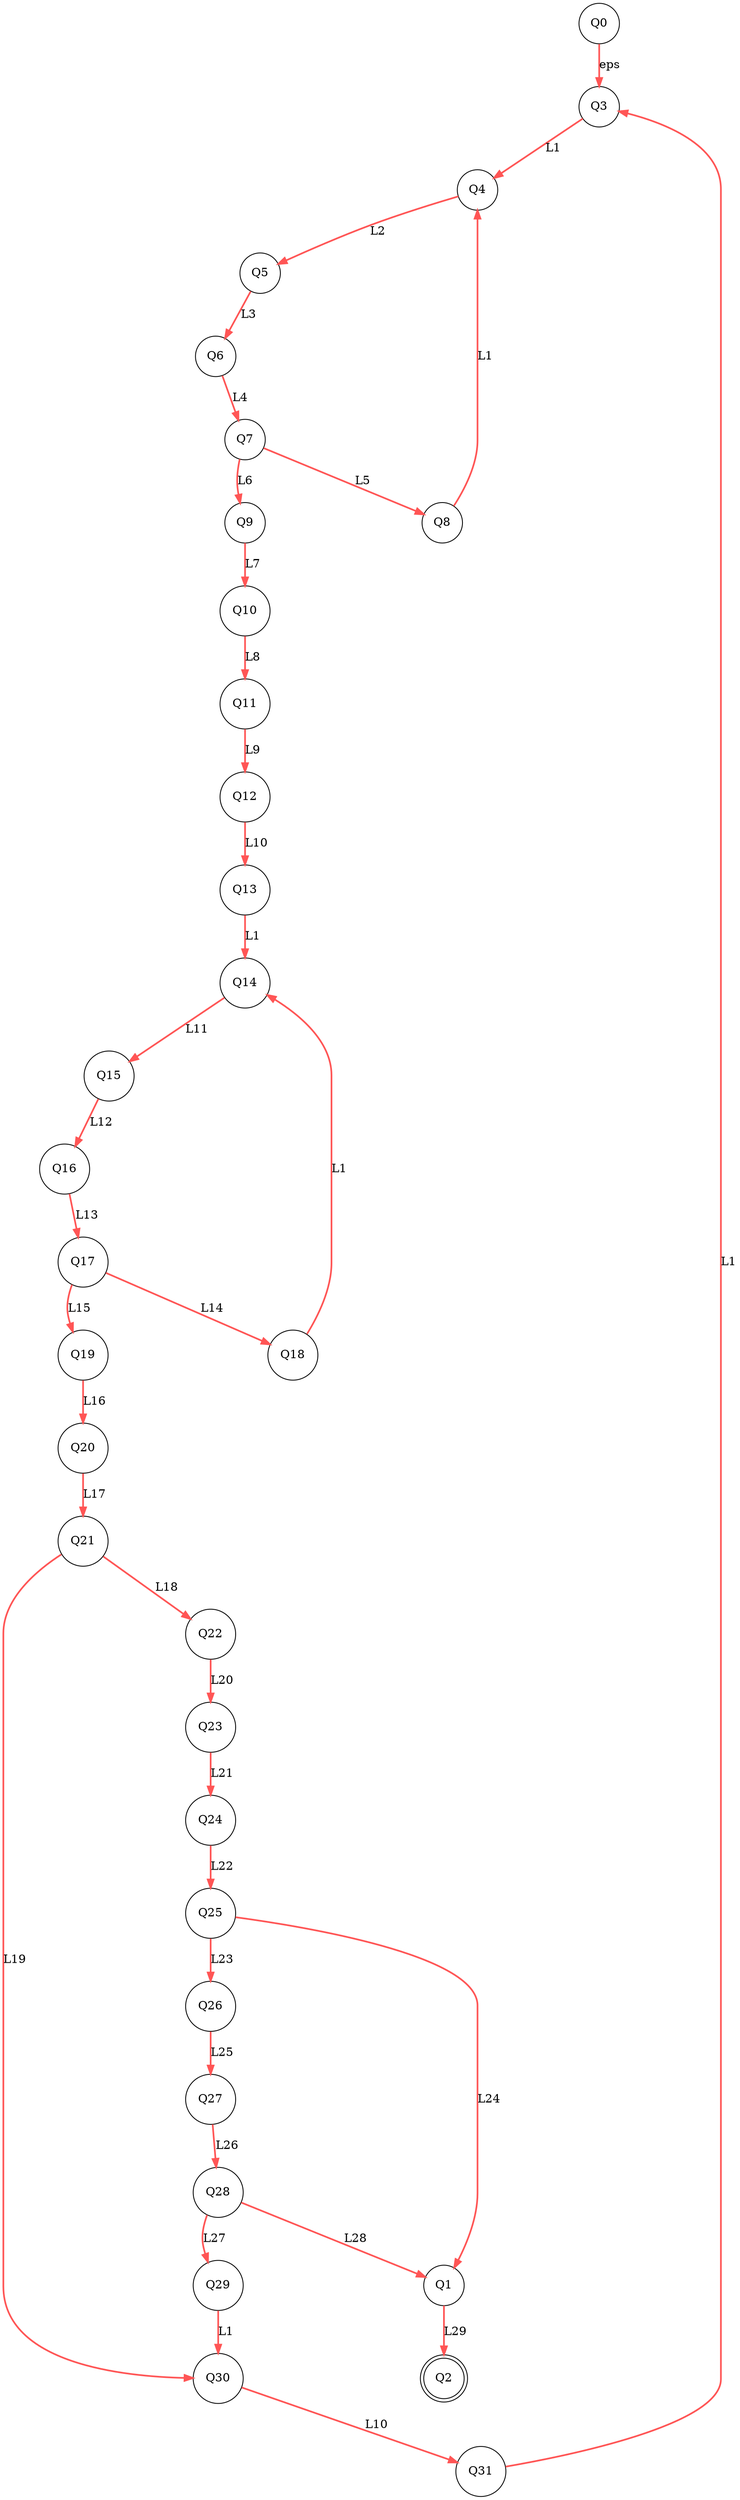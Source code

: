 digraph G {
  nodesep = 2.0;
  edge [color="#ff5555"];
  Q0 -> Q3 [style=bold,label="eps"];
  Q1 -> Q2 [style=bold,label="L29"];
  Q3 -> Q4 [style=bold,label="L1"];
  Q4 -> Q5 [style=bold,label="L2"];
  Q5 -> Q6 [style=bold,label="L3"];
  Q6 -> Q7 [style=bold,label="L4"];
  Q7 -> Q8 [style=bold,label="L5"];
  Q7 -> Q9 [style=bold,label="L6"];
  Q8 -> Q4 [style=bold,label="L1"];
  Q9 -> Q10 [style=bold,label="L7"];
  Q10 -> Q11 [style=bold,label="L8"];
  Q11 -> Q12 [style=bold,label="L9"];
  Q12 -> Q13 [style=bold,label="L10"];
  Q13 -> Q14 [style=bold,label="L1"];
  Q14 -> Q15 [style=bold,label="L11"];
  Q15 -> Q16 [style=bold,label="L12"];
  Q16 -> Q17 [style=bold,label="L13"];
  Q17 -> Q18 [style=bold,label="L14"];
  Q17 -> Q19 [style=bold,label="L15"];
  Q18 -> Q14 [style=bold,label="L1"];
  Q19 -> Q20 [style=bold,label="L16"];
  Q20 -> Q21 [style=bold,label="L17"];
  Q21 -> Q22 [style=bold,label="L18"];
  Q21 -> Q30 [style=bold,label="L19"];
  Q22 -> Q23 [style=bold,label="L20"];
  Q23 -> Q24 [style=bold,label="L21"];
  Q24 -> Q25 [style=bold,label="L22"];
  Q25 -> Q26 [style=bold,label="L23"];
  Q25 -> Q1 [style=bold,label="L24"];
  Q26 -> Q27 [style=bold,label="L25"];
  Q27 -> Q28 [style=bold,label="L26"];
  Q28 -> Q29 [style=bold,label="L27"];
  Q28 -> Q1 [style=bold,label="L28"];
  Q29 -> Q30 [style=bold,label="L1"];
  Q30 -> Q31 [style=bold,label="L10"];
  Q31 -> Q3 [style=bold,label="L1"];
  Q0 [shape=circle];
  Q1 [shape=circle];
  Q2 [shape=circle,peripheries=2];
  Q3 [shape=circle];
  Q4 [shape=circle];
  Q5 [shape=circle];
  Q6 [shape=circle];
  Q7 [shape=circle];
  Q8 [shape=circle];
  Q9 [shape=circle];
  Q10 [shape=circle];
  Q11 [shape=circle];
  Q12 [shape=circle];
  Q13 [shape=circle];
  Q14 [shape=circle];
  Q15 [shape=circle];
  Q16 [shape=circle];
  Q17 [shape=circle];
  Q18 [shape=circle];
  Q19 [shape=circle];
  Q20 [shape=circle];
  Q21 [shape=circle];
  Q22 [shape=circle];
  Q23 [shape=circle];
  Q24 [shape=circle];
  Q25 [shape=circle];
  Q26 [shape=circle];
  Q27 [shape=circle];
  Q28 [shape=circle];
  Q29 [shape=circle];
  Q30 [shape=circle];
  Q31 [shape=circle];
}
